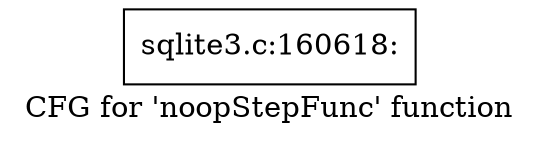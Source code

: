 digraph "CFG for 'noopStepFunc' function" {
	label="CFG for 'noopStepFunc' function";

	Node0x55c0f9b0d980 [shape=record,label="{sqlite3.c:160618:}"];
}
